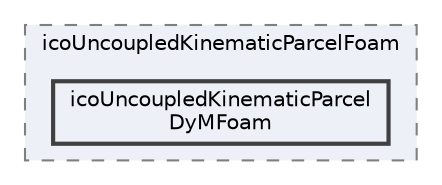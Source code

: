 digraph "applications/solvers/lagrangian/icoUncoupledKinematicParcelFoam/icoUncoupledKinematicParcelDyMFoam"
{
 // LATEX_PDF_SIZE
  bgcolor="transparent";
  edge [fontname=Helvetica,fontsize=10,labelfontname=Helvetica,labelfontsize=10];
  node [fontname=Helvetica,fontsize=10,shape=box,height=0.2,width=0.4];
  compound=true
  subgraph clusterdir_1b6d7312c3b78f2facedece3f22c13dd {
    graph [ bgcolor="#edf0f7", pencolor="grey50", label="icoUncoupledKinematicParcelFoam", fontname=Helvetica,fontsize=10 style="filled,dashed", URL="dir_1b6d7312c3b78f2facedece3f22c13dd.html",tooltip=""]
  dir_fdc47220d54a73bc7ec593764d4e027d [label="icoUncoupledKinematicParcel\lDyMFoam", fillcolor="#edf0f7", color="grey25", style="filled,bold", URL="dir_fdc47220d54a73bc7ec593764d4e027d.html",tooltip=""];
  }
}
